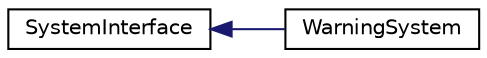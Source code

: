 digraph "Graphical Class Hierarchy"
{
 // LATEX_PDF_SIZE
  edge [fontname="Helvetica",fontsize="10",labelfontname="Helvetica",labelfontsize="10"];
  node [fontname="Helvetica",fontsize="10",shape=record];
  rankdir="LR";
  Node0 [label="SystemInterface",height=0.2,width=0.4,color="black", fillcolor="white", style="filled",URL="$classSystemInterface.html",tooltip="Interface for system control classes."];
  Node0 -> Node1 [dir="back",color="midnightblue",fontsize="10",style="solid",fontname="Helvetica"];
  Node1 [label="WarningSystem",height=0.2,width=0.4,color="black", fillcolor="white", style="filled",URL="$classWarningSystem.html",tooltip="Manages a warning system with three LEDs and a buzzer."];
}
